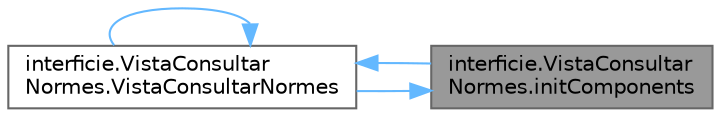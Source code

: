 digraph "interficie.VistaConsultarNormes.initComponents"
{
 // INTERACTIVE_SVG=YES
 // LATEX_PDF_SIZE
  bgcolor="transparent";
  edge [fontname=Helvetica,fontsize=10,labelfontname=Helvetica,labelfontsize=10];
  node [fontname=Helvetica,fontsize=10,shape=box,height=0.2,width=0.4];
  rankdir="RL";
  Node1 [id="Node000001",label="interficie.VistaConsultar\lNormes.initComponents",height=0.2,width=0.4,color="gray40", fillcolor="grey60", style="filled", fontcolor="black",tooltip="Inicialitza els components gràfics de la vista."];
  Node1 -> Node2 [id="edge1_Node000001_Node000002",dir="back",color="steelblue1",style="solid",tooltip=" "];
  Node2 [id="Node000002",label="interficie.VistaConsultar\lNormes.VistaConsultarNormes",height=0.2,width=0.4,color="grey40", fillcolor="white", style="filled",URL="$classinterficie_1_1_vista_consultar_normes.html#adfd2eba4d3f7f6f2d67a1655b14be2de",tooltip="Constructora."];
  Node2 -> Node1 [id="edge2_Node000002_Node000001",dir="back",color="steelblue1",style="solid",tooltip=" "];
  Node2 -> Node2 [id="edge3_Node000002_Node000002",dir="back",color="steelblue1",style="solid",tooltip=" "];
}
